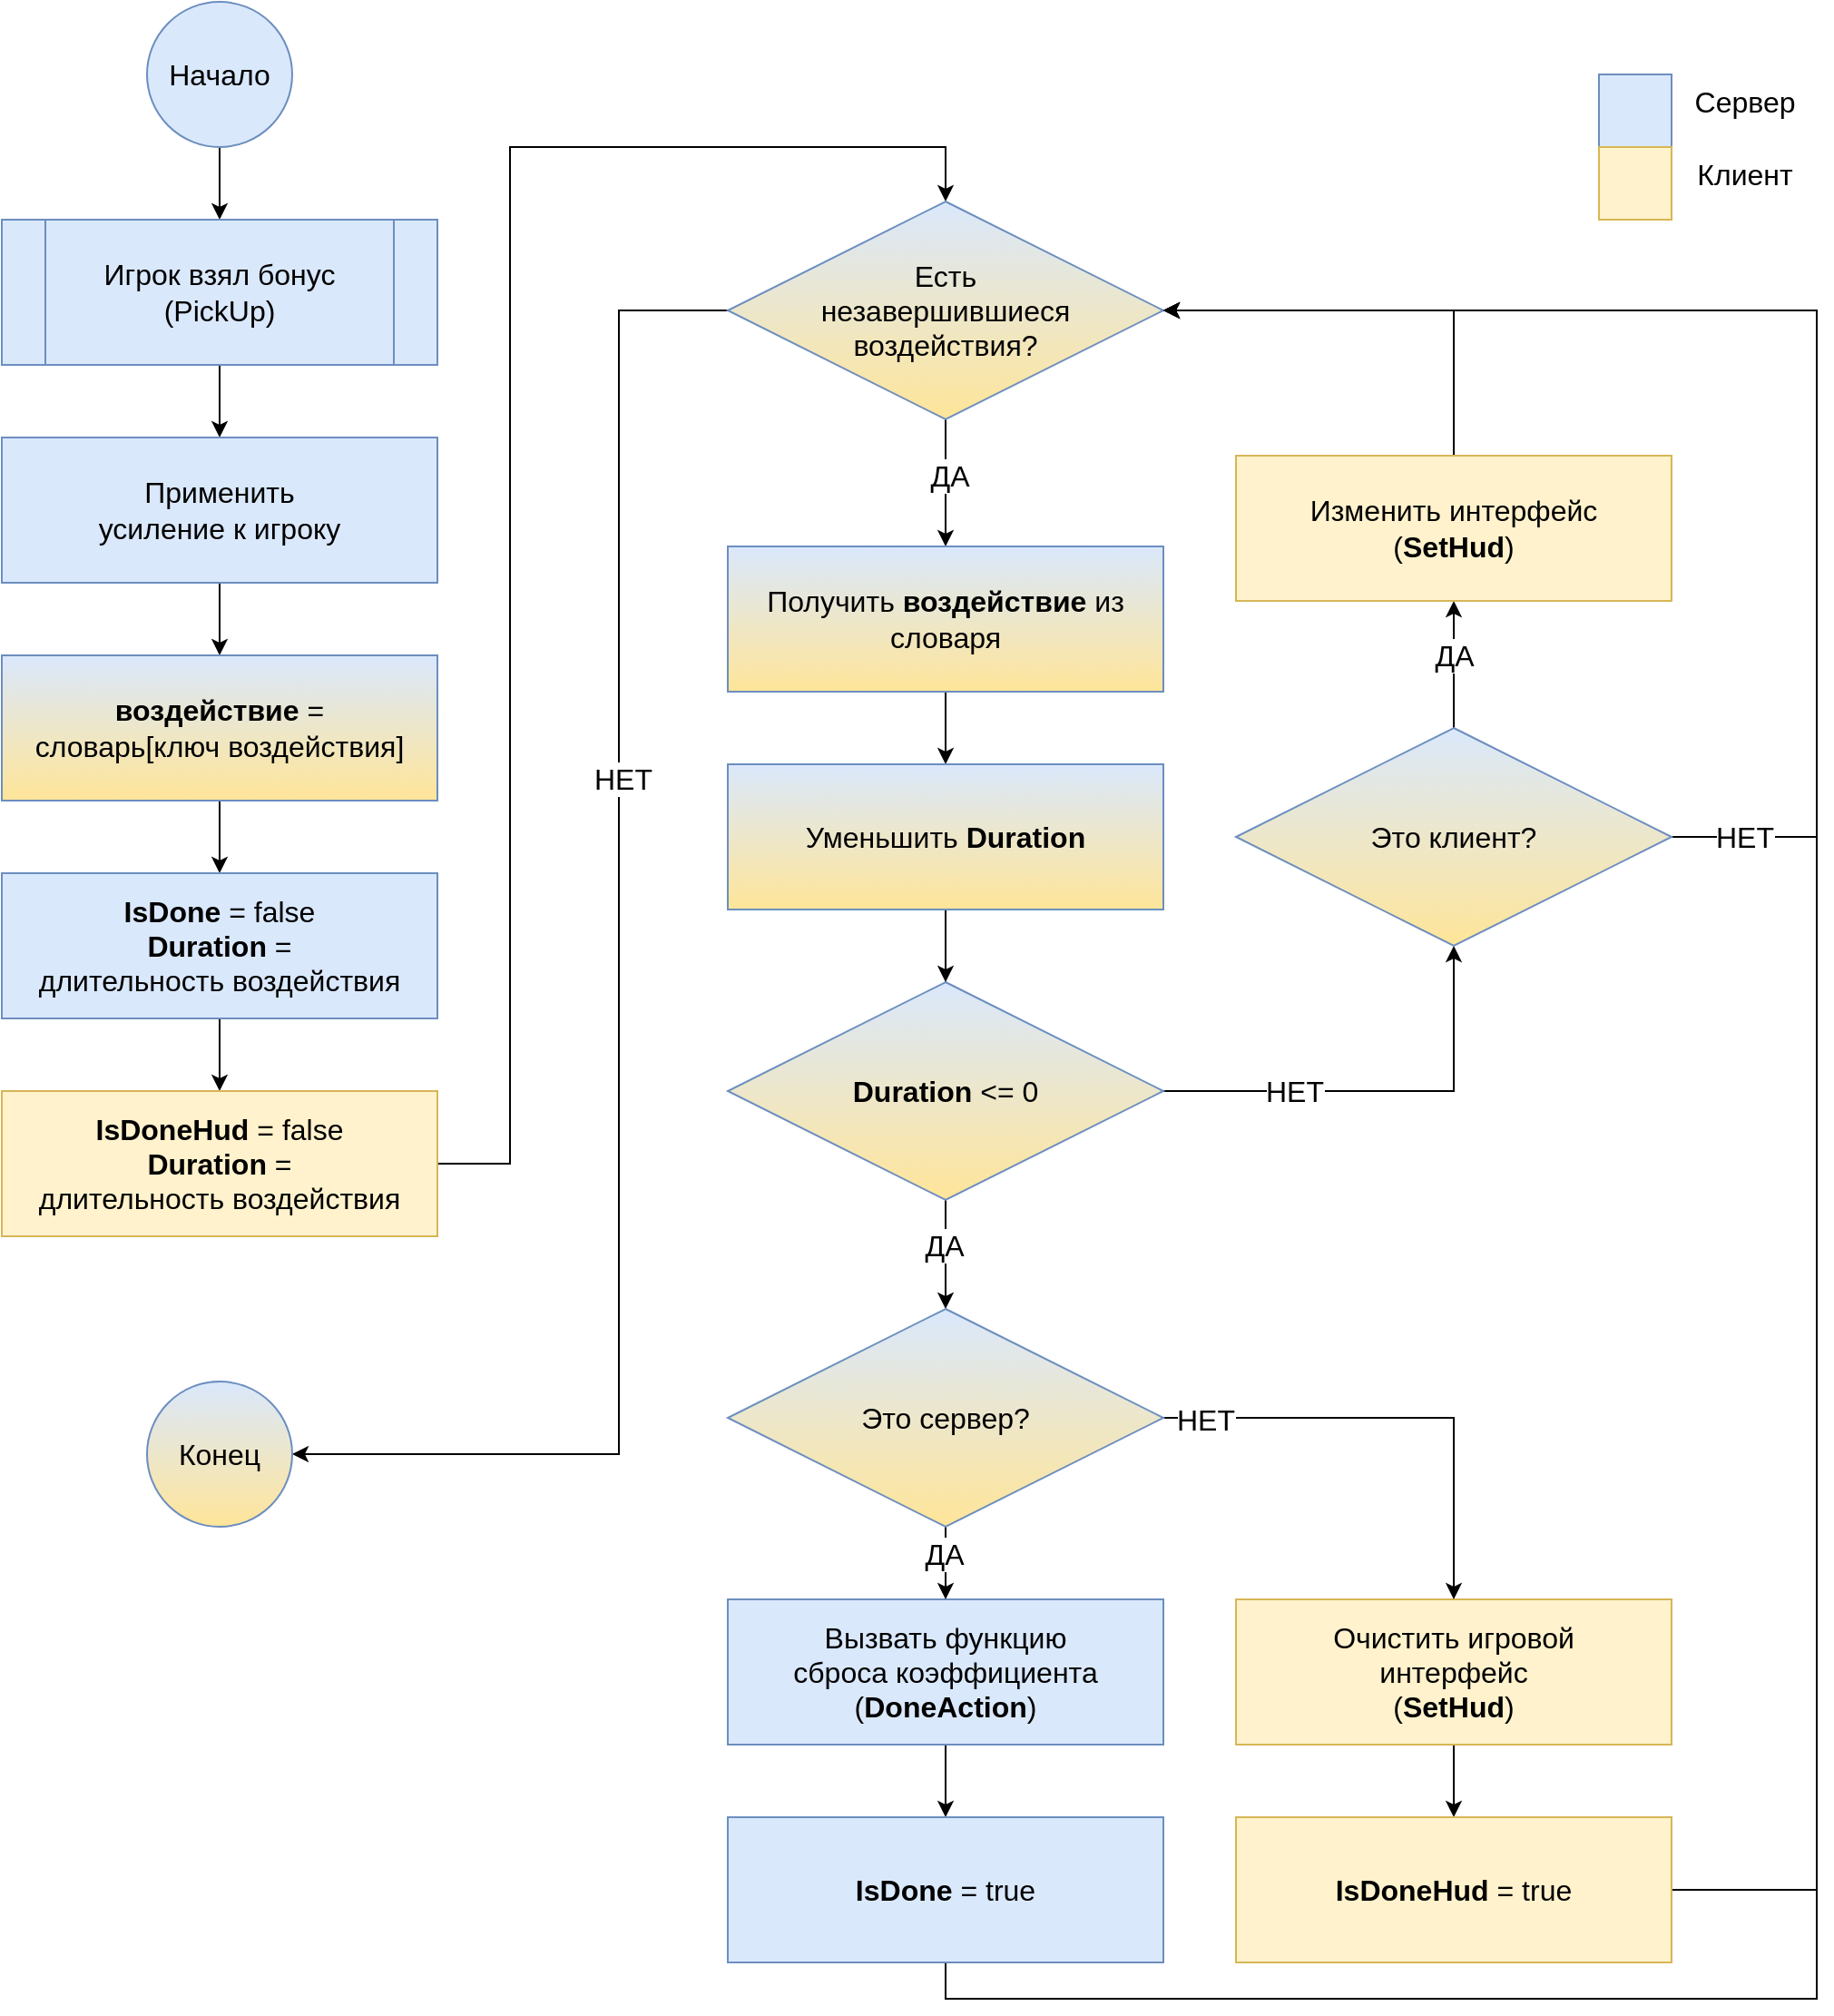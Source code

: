<mxfile version="20.7.4" type="device"><diagram id="IpicZzZOvC0eFHVeQxsp" name="Page-1"><mxGraphModel dx="1845" dy="1080" grid="0" gridSize="10" guides="1" tooltips="1" connect="1" arrows="1" fold="1" page="0" pageScale="1" pageWidth="850" pageHeight="1100" math="0" shadow="0"><root><mxCell id="0"/><mxCell id="1" parent="0"/><mxCell id="8Gr8NDaTUsZiXC4C7n2t-15" style="edgeStyle=orthogonalEdgeStyle;rounded=0;orthogonalLoop=1;jettySize=auto;html=1;fontSize=16;" edge="1" parent="1" source="8Gr8NDaTUsZiXC4C7n2t-9" target="8Gr8NDaTUsZiXC4C7n2t-16"><mxGeometry relative="1" as="geometry"><mxPoint x="200" y="120" as="targetPoint"/></mxGeometry></mxCell><mxCell id="8Gr8NDaTUsZiXC4C7n2t-9" value="&lt;font style=&quot;font-size: 16px;&quot;&gt;Начало&lt;/font&gt;" style="ellipse;whiteSpace=wrap;html=1;aspect=fixed;fillColor=#dae8fc;strokeColor=#6c8ebf;" vertex="1" parent="1"><mxGeometry x="160" width="80" height="80" as="geometry"/></mxCell><mxCell id="8Gr8NDaTUsZiXC4C7n2t-10" value="" style="rounded=0;whiteSpace=wrap;html=1;fillColor=#dae8fc;strokeColor=#6c8ebf;" vertex="1" parent="1"><mxGeometry x="960" y="40" width="40" height="40" as="geometry"/></mxCell><mxCell id="8Gr8NDaTUsZiXC4C7n2t-11" value="" style="rounded=0;whiteSpace=wrap;html=1;fillColor=#fff2cc;strokeColor=#d6b656;" vertex="1" parent="1"><mxGeometry x="960" y="80" width="40" height="40" as="geometry"/></mxCell><mxCell id="8Gr8NDaTUsZiXC4C7n2t-12" value="&lt;font style=&quot;font-size: 16px;&quot;&gt;Сервер&lt;/font&gt;" style="text;html=1;align=center;verticalAlign=middle;resizable=0;points=[];autosize=1;strokeColor=none;fillColor=none;" vertex="1" parent="1"><mxGeometry x="1000" y="40" width="80" height="30" as="geometry"/></mxCell><mxCell id="8Gr8NDaTUsZiXC4C7n2t-13" value="&lt;font style=&quot;font-size: 16px;&quot;&gt;Клиент&lt;/font&gt;" style="text;html=1;align=center;verticalAlign=middle;resizable=0;points=[];autosize=1;strokeColor=none;fillColor=none;" vertex="1" parent="1"><mxGeometry x="1000" y="80" width="80" height="30" as="geometry"/></mxCell><mxCell id="8Gr8NDaTUsZiXC4C7n2t-18" style="edgeStyle=orthogonalEdgeStyle;rounded=0;orthogonalLoop=1;jettySize=auto;html=1;fontSize=16;" edge="1" parent="1" source="8Gr8NDaTUsZiXC4C7n2t-16" target="8Gr8NDaTUsZiXC4C7n2t-19"><mxGeometry relative="1" as="geometry"><mxPoint x="200" y="240.0" as="targetPoint"/></mxGeometry></mxCell><mxCell id="8Gr8NDaTUsZiXC4C7n2t-16" value="Игрок взял бонус&lt;br&gt;(PickUp)" style="shape=process;whiteSpace=wrap;html=1;backgroundOutline=1;fontSize=16;fillColor=#dae8fc;strokeColor=#6c8ebf;" vertex="1" parent="1"><mxGeometry x="80" y="120" width="240" height="80" as="geometry"/></mxCell><mxCell id="8Gr8NDaTUsZiXC4C7n2t-21" style="edgeStyle=orthogonalEdgeStyle;rounded=0;orthogonalLoop=1;jettySize=auto;html=1;fontSize=16;" edge="1" parent="1" source="8Gr8NDaTUsZiXC4C7n2t-19" target="8Gr8NDaTUsZiXC4C7n2t-20"><mxGeometry relative="1" as="geometry"/></mxCell><mxCell id="8Gr8NDaTUsZiXC4C7n2t-19" value="Применить &lt;br&gt;усиление к игроку" style="rounded=0;whiteSpace=wrap;html=1;fontSize=16;fillColor=#dae8fc;strokeColor=#6c8ebf;" vertex="1" parent="1"><mxGeometry x="80" y="240" width="240" height="80" as="geometry"/></mxCell><mxCell id="8Gr8NDaTUsZiXC4C7n2t-23" style="edgeStyle=orthogonalEdgeStyle;rounded=0;orthogonalLoop=1;jettySize=auto;html=1;fontSize=16;" edge="1" parent="1" source="8Gr8NDaTUsZiXC4C7n2t-20" target="8Gr8NDaTUsZiXC4C7n2t-22"><mxGeometry relative="1" as="geometry"/></mxCell><mxCell id="8Gr8NDaTUsZiXC4C7n2t-20" value="&lt;b&gt;воздействие&lt;/b&gt; = &lt;br&gt;словарь[ключ воздействия]" style="rounded=0;whiteSpace=wrap;html=1;fontSize=16;fillColor=#dae8fc;strokeColor=#6c8ebf;gradientColor=#FFE599;" vertex="1" parent="1"><mxGeometry x="80" y="360" width="240" height="80" as="geometry"/></mxCell><mxCell id="8Gr8NDaTUsZiXC4C7n2t-25" style="edgeStyle=orthogonalEdgeStyle;rounded=0;orthogonalLoop=1;jettySize=auto;html=1;fontSize=16;" edge="1" parent="1" source="8Gr8NDaTUsZiXC4C7n2t-22" target="8Gr8NDaTUsZiXC4C7n2t-24"><mxGeometry relative="1" as="geometry"/></mxCell><mxCell id="8Gr8NDaTUsZiXC4C7n2t-22" value="&lt;b&gt;IsDone&lt;/b&gt; = false&lt;br&gt;&lt;b&gt;Duration &lt;/b&gt;= &lt;br&gt;длительность воздействия" style="rounded=0;whiteSpace=wrap;html=1;fontSize=16;fillColor=#dae8fc;strokeColor=#6c8ebf;" vertex="1" parent="1"><mxGeometry x="80" y="480" width="240" height="80" as="geometry"/></mxCell><mxCell id="8Gr8NDaTUsZiXC4C7n2t-27" style="edgeStyle=orthogonalEdgeStyle;rounded=0;orthogonalLoop=1;jettySize=auto;html=1;fontSize=16;" edge="1" parent="1" source="8Gr8NDaTUsZiXC4C7n2t-24" target="8Gr8NDaTUsZiXC4C7n2t-26"><mxGeometry relative="1" as="geometry"><Array as="points"><mxPoint x="360" y="640"/><mxPoint x="360" y="80"/><mxPoint x="600" y="80"/></Array></mxGeometry></mxCell><mxCell id="8Gr8NDaTUsZiXC4C7n2t-24" value="&lt;b&gt;IsDoneHud&lt;/b&gt; = false&lt;br&gt;&lt;b&gt;Duration&lt;/b&gt; = &lt;br&gt;длительность воздействия" style="rounded=0;whiteSpace=wrap;html=1;fontSize=16;fillColor=#fff2cc;strokeColor=#d6b656;" vertex="1" parent="1"><mxGeometry x="80" y="600" width="240" height="80" as="geometry"/></mxCell><mxCell id="8Gr8NDaTUsZiXC4C7n2t-29" value="" style="edgeStyle=orthogonalEdgeStyle;rounded=0;orthogonalLoop=1;jettySize=auto;html=1;fontSize=16;" edge="1" parent="1" source="8Gr8NDaTUsZiXC4C7n2t-26" target="8Gr8NDaTUsZiXC4C7n2t-28"><mxGeometry relative="1" as="geometry"><Array as="points"><mxPoint x="420" y="170"/><mxPoint x="420" y="800"/></Array></mxGeometry></mxCell><mxCell id="8Gr8NDaTUsZiXC4C7n2t-31" value="НЕТ" style="edgeLabel;html=1;align=center;verticalAlign=middle;resizable=0;points=[];fontSize=16;" vertex="1" connectable="0" parent="8Gr8NDaTUsZiXC4C7n2t-29"><mxGeometry x="-0.269" y="2" relative="1" as="geometry"><mxPoint as="offset"/></mxGeometry></mxCell><mxCell id="8Gr8NDaTUsZiXC4C7n2t-43" style="edgeStyle=orthogonalEdgeStyle;rounded=0;orthogonalLoop=1;jettySize=auto;html=1;fontSize=16;" edge="1" parent="1" source="8Gr8NDaTUsZiXC4C7n2t-26" target="8Gr8NDaTUsZiXC4C7n2t-42"><mxGeometry relative="1" as="geometry"><Array as="points"><mxPoint x="600" y="240"/><mxPoint x="600" y="240"/></Array></mxGeometry></mxCell><mxCell id="8Gr8NDaTUsZiXC4C7n2t-45" value="ДА" style="edgeLabel;html=1;align=center;verticalAlign=middle;resizable=0;points=[];fontSize=16;" vertex="1" connectable="0" parent="8Gr8NDaTUsZiXC4C7n2t-43"><mxGeometry x="-0.119" y="2" relative="1" as="geometry"><mxPoint as="offset"/></mxGeometry></mxCell><mxCell id="8Gr8NDaTUsZiXC4C7n2t-26" value="Есть &lt;br&gt;незавершившиеся&lt;br&gt;воздействия?" style="rhombus;whiteSpace=wrap;html=1;fontSize=16;fillColor=#dae8fc;strokeColor=#6c8ebf;gradientColor=#FFE599;" vertex="1" parent="1"><mxGeometry x="480" y="110" width="240" height="120" as="geometry"/></mxCell><mxCell id="8Gr8NDaTUsZiXC4C7n2t-28" value="Конец" style="ellipse;whiteSpace=wrap;html=1;fontSize=16;fillColor=#dae8fc;strokeColor=#6c8ebf;gradientColor=#FFE599;" vertex="1" parent="1"><mxGeometry x="160" y="760" width="80" height="80" as="geometry"/></mxCell><mxCell id="8Gr8NDaTUsZiXC4C7n2t-37" style="edgeStyle=orthogonalEdgeStyle;rounded=0;orthogonalLoop=1;jettySize=auto;html=1;fontSize=16;" edge="1" parent="1" source="8Gr8NDaTUsZiXC4C7n2t-33" target="8Gr8NDaTUsZiXC4C7n2t-51"><mxGeometry relative="1" as="geometry"><mxPoint x="640" y="820" as="targetPoint"/><Array as="points"><mxPoint x="600" y="780"/></Array></mxGeometry></mxCell><mxCell id="8Gr8NDaTUsZiXC4C7n2t-38" value="ДА" style="edgeLabel;html=1;align=center;verticalAlign=middle;resizable=0;points=[];fontSize=16;" vertex="1" connectable="0" parent="8Gr8NDaTUsZiXC4C7n2t-37"><mxGeometry x="-0.186" y="-1" relative="1" as="geometry"><mxPoint as="offset"/></mxGeometry></mxCell><mxCell id="8Gr8NDaTUsZiXC4C7n2t-49" style="edgeStyle=orthogonalEdgeStyle;rounded=0;orthogonalLoop=1;jettySize=auto;html=1;fontSize=16;" edge="1" parent="1" source="8Gr8NDaTUsZiXC4C7n2t-33" target="8Gr8NDaTUsZiXC4C7n2t-61"><mxGeometry relative="1" as="geometry"><mxPoint x="770" y="210" as="targetPoint"/><Array as="points"><mxPoint x="840" y="600"/><mxPoint x="840" y="600"/></Array></mxGeometry></mxCell><mxCell id="8Gr8NDaTUsZiXC4C7n2t-50" value="НЕТ" style="edgeLabel;html=1;align=center;verticalAlign=middle;resizable=0;points=[];fontSize=16;" vertex="1" connectable="0" parent="8Gr8NDaTUsZiXC4C7n2t-49"><mxGeometry x="-0.867" y="2" relative="1" as="geometry"><mxPoint x="56" y="2" as="offset"/></mxGeometry></mxCell><mxCell id="8Gr8NDaTUsZiXC4C7n2t-33" value="&lt;b style=&quot;border-color: var(--border-color);&quot;&gt;Duration &lt;/b&gt;&lt;span style=&quot;border-color: var(--border-color);&quot;&gt;&amp;lt;= 0&lt;/span&gt;" style="rhombus;whiteSpace=wrap;html=1;fontSize=16;fillColor=#dae8fc;strokeColor=#6c8ebf;gradientColor=#FFE599;" vertex="1" parent="1"><mxGeometry x="480" y="540" width="240" height="120" as="geometry"/></mxCell><mxCell id="8Gr8NDaTUsZiXC4C7n2t-58" style="edgeStyle=orthogonalEdgeStyle;rounded=0;orthogonalLoop=1;jettySize=auto;html=1;fontSize=16;" edge="1" parent="1" source="8Gr8NDaTUsZiXC4C7n2t-36" target="8Gr8NDaTUsZiXC4C7n2t-57"><mxGeometry relative="1" as="geometry"/></mxCell><mxCell id="8Gr8NDaTUsZiXC4C7n2t-36" value="Вызвать функцию &lt;br&gt;сброса коэффициента (&lt;b&gt;DoneAction&lt;/b&gt;)" style="rounded=0;whiteSpace=wrap;html=1;fontSize=16;fillColor=#dae8fc;strokeColor=#6c8ebf;" vertex="1" parent="1"><mxGeometry x="480" y="880" width="240" height="80" as="geometry"/></mxCell><mxCell id="8Gr8NDaTUsZiXC4C7n2t-60" style="edgeStyle=orthogonalEdgeStyle;rounded=0;orthogonalLoop=1;jettySize=auto;html=1;fontSize=16;" edge="1" parent="1" source="8Gr8NDaTUsZiXC4C7n2t-39" target="8Gr8NDaTUsZiXC4C7n2t-59"><mxGeometry relative="1" as="geometry"/></mxCell><mxCell id="8Gr8NDaTUsZiXC4C7n2t-39" value="Очистить игровой &lt;br&gt;интерфейс&lt;br&gt;(&lt;b style=&quot;border-color: var(--border-color);&quot;&gt;SetHud&lt;/b&gt;)" style="rounded=0;whiteSpace=wrap;html=1;fontSize=16;fillColor=#fff2cc;strokeColor=#d6b656;" vertex="1" parent="1"><mxGeometry x="760" y="880" width="240" height="80" as="geometry"/></mxCell><mxCell id="8Gr8NDaTUsZiXC4C7n2t-47" style="edgeStyle=orthogonalEdgeStyle;rounded=0;orthogonalLoop=1;jettySize=auto;html=1;fontSize=16;" edge="1" parent="1" source="8Gr8NDaTUsZiXC4C7n2t-42" target="8Gr8NDaTUsZiXC4C7n2t-46"><mxGeometry relative="1" as="geometry"/></mxCell><mxCell id="8Gr8NDaTUsZiXC4C7n2t-42" value="Получить &lt;b&gt;воздействие &lt;/b&gt;из словаря" style="rounded=0;whiteSpace=wrap;html=1;fontSize=16;fillColor=#dae8fc;strokeColor=#6c8ebf;gradientColor=#FFE599;" vertex="1" parent="1"><mxGeometry x="480" y="300" width="240" height="80" as="geometry"/></mxCell><mxCell id="8Gr8NDaTUsZiXC4C7n2t-48" style="edgeStyle=orthogonalEdgeStyle;rounded=0;orthogonalLoop=1;jettySize=auto;html=1;fontSize=16;" edge="1" parent="1" source="8Gr8NDaTUsZiXC4C7n2t-46" target="8Gr8NDaTUsZiXC4C7n2t-33"><mxGeometry relative="1" as="geometry"/></mxCell><mxCell id="8Gr8NDaTUsZiXC4C7n2t-46" value="Уменьшить&amp;nbsp;&lt;b style=&quot;border-color: var(--border-color);&quot;&gt;Duration&lt;/b&gt;" style="rounded=0;whiteSpace=wrap;html=1;fontSize=16;fillColor=#dae8fc;strokeColor=#6c8ebf;gradientColor=#FFE599;" vertex="1" parent="1"><mxGeometry x="480" y="420" width="240" height="80" as="geometry"/></mxCell><mxCell id="8Gr8NDaTUsZiXC4C7n2t-52" style="edgeStyle=orthogonalEdgeStyle;rounded=0;orthogonalLoop=1;jettySize=auto;html=1;fontSize=16;" edge="1" parent="1" source="8Gr8NDaTUsZiXC4C7n2t-51" target="8Gr8NDaTUsZiXC4C7n2t-36"><mxGeometry relative="1" as="geometry"><Array as="points"><mxPoint x="600" y="860"/><mxPoint x="600" y="860"/></Array></mxGeometry></mxCell><mxCell id="8Gr8NDaTUsZiXC4C7n2t-54" value="ДА" style="edgeLabel;html=1;align=center;verticalAlign=middle;resizable=0;points=[];fontSize=16;" vertex="1" connectable="0" parent="8Gr8NDaTUsZiXC4C7n2t-52"><mxGeometry x="-0.252" y="-1" relative="1" as="geometry"><mxPoint as="offset"/></mxGeometry></mxCell><mxCell id="8Gr8NDaTUsZiXC4C7n2t-53" style="edgeStyle=orthogonalEdgeStyle;rounded=0;orthogonalLoop=1;jettySize=auto;html=1;fontSize=16;" edge="1" parent="1" source="8Gr8NDaTUsZiXC4C7n2t-51" target="8Gr8NDaTUsZiXC4C7n2t-39"><mxGeometry relative="1" as="geometry"/></mxCell><mxCell id="8Gr8NDaTUsZiXC4C7n2t-55" value="НЕТ" style="edgeLabel;html=1;align=center;verticalAlign=middle;resizable=0;points=[];fontSize=16;" vertex="1" connectable="0" parent="8Gr8NDaTUsZiXC4C7n2t-53"><mxGeometry x="-0.823" y="-1" relative="1" as="geometry"><mxPoint as="offset"/></mxGeometry></mxCell><mxCell id="8Gr8NDaTUsZiXC4C7n2t-51" value="Это сервер?" style="rhombus;whiteSpace=wrap;html=1;fontSize=16;fillColor=#dae8fc;strokeColor=#6c8ebf;gradientColor=#FFE599;" vertex="1" parent="1"><mxGeometry x="480" y="720" width="240" height="120" as="geometry"/></mxCell><mxCell id="8Gr8NDaTUsZiXC4C7n2t-70" style="edgeStyle=orthogonalEdgeStyle;rounded=0;orthogonalLoop=1;jettySize=auto;html=1;fontSize=16;" edge="1" parent="1" source="8Gr8NDaTUsZiXC4C7n2t-57" target="8Gr8NDaTUsZiXC4C7n2t-26"><mxGeometry relative="1" as="geometry"><Array as="points"><mxPoint x="600" y="1100"/><mxPoint x="1080" y="1100"/><mxPoint x="1080" y="170"/></Array></mxGeometry></mxCell><mxCell id="8Gr8NDaTUsZiXC4C7n2t-57" value="&lt;b style=&quot;border-color: var(--border-color);&quot;&gt;IsDone&lt;/b&gt;&amp;nbsp;= true" style="rounded=0;whiteSpace=wrap;html=1;fontSize=16;fillColor=#dae8fc;strokeColor=#6c8ebf;" vertex="1" parent="1"><mxGeometry x="480" y="1000" width="240" height="80" as="geometry"/></mxCell><mxCell id="8Gr8NDaTUsZiXC4C7n2t-69" style="edgeStyle=orthogonalEdgeStyle;rounded=0;orthogonalLoop=1;jettySize=auto;html=1;fontSize=16;" edge="1" parent="1" source="8Gr8NDaTUsZiXC4C7n2t-59" target="8Gr8NDaTUsZiXC4C7n2t-26"><mxGeometry relative="1" as="geometry"><Array as="points"><mxPoint x="1080" y="1040"/><mxPoint x="1080" y="170"/></Array></mxGeometry></mxCell><mxCell id="8Gr8NDaTUsZiXC4C7n2t-59" value="&lt;b style=&quot;border-color: var(--border-color);&quot;&gt;IsDoneHud&lt;/b&gt;&amp;nbsp;= true" style="rounded=0;whiteSpace=wrap;html=1;fontSize=16;fillColor=#fff2cc;strokeColor=#d6b656;" vertex="1" parent="1"><mxGeometry x="760" y="1000" width="240" height="80" as="geometry"/></mxCell><mxCell id="8Gr8NDaTUsZiXC4C7n2t-63" style="edgeStyle=orthogonalEdgeStyle;rounded=0;orthogonalLoop=1;jettySize=auto;html=1;fontSize=16;" edge="1" parent="1" source="8Gr8NDaTUsZiXC4C7n2t-61" target="8Gr8NDaTUsZiXC4C7n2t-62"><mxGeometry relative="1" as="geometry"><Array as="points"><mxPoint x="880" y="360"/><mxPoint x="880" y="360"/></Array></mxGeometry></mxCell><mxCell id="8Gr8NDaTUsZiXC4C7n2t-64" value="ДА" style="edgeLabel;html=1;align=center;verticalAlign=middle;resizable=0;points=[];fontSize=16;" vertex="1" connectable="0" parent="8Gr8NDaTUsZiXC4C7n2t-63"><mxGeometry x="0.296" relative="1" as="geometry"><mxPoint y="5" as="offset"/></mxGeometry></mxCell><mxCell id="8Gr8NDaTUsZiXC4C7n2t-65" style="edgeStyle=orthogonalEdgeStyle;rounded=0;orthogonalLoop=1;jettySize=auto;html=1;fontSize=16;" edge="1" parent="1" source="8Gr8NDaTUsZiXC4C7n2t-61" target="8Gr8NDaTUsZiXC4C7n2t-26"><mxGeometry relative="1" as="geometry"><Array as="points"><mxPoint x="1080" y="460"/><mxPoint x="1080" y="170"/></Array></mxGeometry></mxCell><mxCell id="8Gr8NDaTUsZiXC4C7n2t-66" value="НЕТ" style="edgeLabel;html=1;align=center;verticalAlign=middle;resizable=0;points=[];fontSize=16;" vertex="1" connectable="0" parent="8Gr8NDaTUsZiXC4C7n2t-65"><mxGeometry x="-0.839" relative="1" as="geometry"><mxPoint x="-19" as="offset"/></mxGeometry></mxCell><mxCell id="8Gr8NDaTUsZiXC4C7n2t-61" value="Это клиент?" style="rhombus;whiteSpace=wrap;html=1;fontSize=16;fillColor=#dae8fc;strokeColor=#6c8ebf;gradientColor=#FFE599;" vertex="1" parent="1"><mxGeometry x="760" y="400" width="240" height="120" as="geometry"/></mxCell><mxCell id="8Gr8NDaTUsZiXC4C7n2t-67" style="edgeStyle=orthogonalEdgeStyle;rounded=0;orthogonalLoop=1;jettySize=auto;html=1;fontSize=16;" edge="1" parent="1" source="8Gr8NDaTUsZiXC4C7n2t-62" target="8Gr8NDaTUsZiXC4C7n2t-26"><mxGeometry x="-0.0" y="-40" relative="1" as="geometry"><Array as="points"><mxPoint x="880" y="170"/></Array><mxPoint as="offset"/></mxGeometry></mxCell><mxCell id="8Gr8NDaTUsZiXC4C7n2t-62" value="Изменить интерфейс &lt;br&gt;(&lt;b&gt;SetHud&lt;/b&gt;)" style="rounded=0;whiteSpace=wrap;html=1;fontSize=16;fillColor=#fff2cc;strokeColor=#d6b656;" vertex="1" parent="1"><mxGeometry x="760" y="250" width="240" height="80" as="geometry"/></mxCell></root></mxGraphModel></diagram></mxfile>